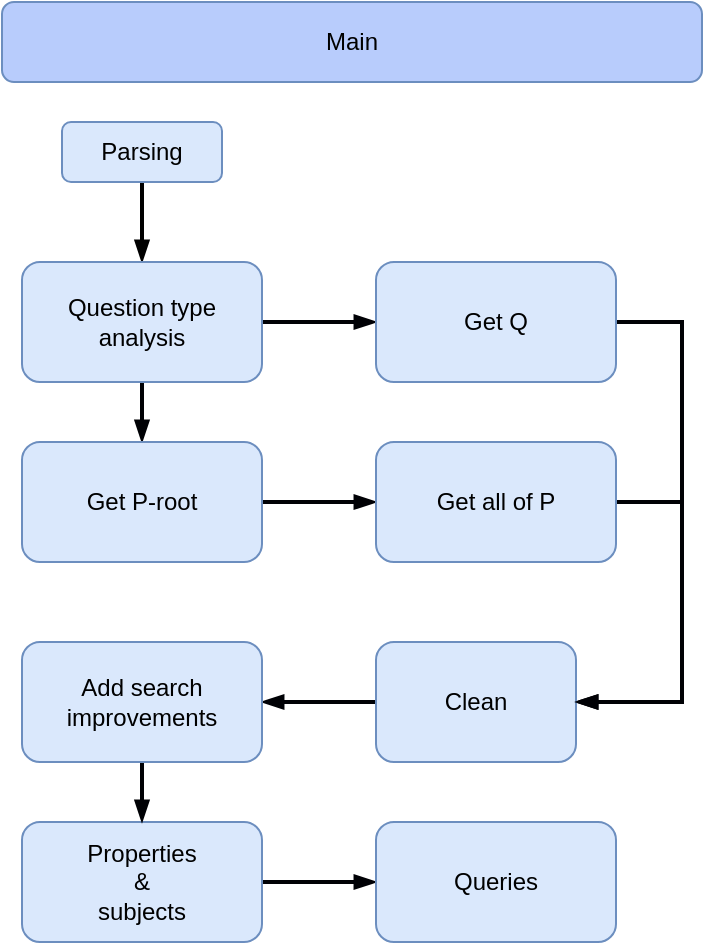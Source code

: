 <mxfile version="14.7.7" type="github">
  <diagram id="fE5wTlSUu_JdZ3P-opOZ" name="Page-1">
    <mxGraphModel dx="1422" dy="806" grid="1" gridSize="10" guides="1" tooltips="1" connect="1" arrows="1" fold="1" page="1" pageScale="1" pageWidth="827" pageHeight="1169" math="0" shadow="0">
      <root>
        <mxCell id="0" />
        <mxCell id="1" parent="0" />
        <mxCell id="chVUcHGoQ3dCGWT0h_-f-1" style="edgeStyle=orthogonalEdgeStyle;rounded=0;orthogonalLoop=1;jettySize=auto;html=1;exitX=0.5;exitY=1;exitDx=0;exitDy=0;entryX=0.5;entryY=0;entryDx=0;entryDy=0;strokeWidth=2;endArrow=blockThin;endFill=1;" edge="1" parent="1" source="chVUcHGoQ3dCGWT0h_-f-2" target="chVUcHGoQ3dCGWT0h_-f-6">
          <mxGeometry relative="1" as="geometry" />
        </mxCell>
        <mxCell id="chVUcHGoQ3dCGWT0h_-f-2" value="Parsing" style="rounded=1;whiteSpace=wrap;html=1;fillColor=#dae8fc;strokeColor=#6c8ebf;" vertex="1" parent="1">
          <mxGeometry x="120" y="220" width="80" height="30" as="geometry" />
        </mxCell>
        <mxCell id="chVUcHGoQ3dCGWT0h_-f-3" value="Main" style="rounded=1;whiteSpace=wrap;html=1;strokeColor=#6c8ebf;fillColor=#B8CCFC;" vertex="1" parent="1">
          <mxGeometry x="90" y="160" width="350" height="40" as="geometry" />
        </mxCell>
        <mxCell id="chVUcHGoQ3dCGWT0h_-f-4" style="edgeStyle=orthogonalEdgeStyle;rounded=0;orthogonalLoop=1;jettySize=auto;html=1;exitX=0.5;exitY=1;exitDx=0;exitDy=0;entryX=0.5;entryY=0;entryDx=0;entryDy=0;strokeColor=#000105;strokeWidth=2;endArrow=blockThin;endFill=1;" edge="1" parent="1" source="chVUcHGoQ3dCGWT0h_-f-6" target="chVUcHGoQ3dCGWT0h_-f-10">
          <mxGeometry relative="1" as="geometry" />
        </mxCell>
        <mxCell id="chVUcHGoQ3dCGWT0h_-f-5" style="edgeStyle=orthogonalEdgeStyle;rounded=0;orthogonalLoop=1;jettySize=auto;html=1;exitX=1;exitY=0.5;exitDx=0;exitDy=0;entryX=0;entryY=0.5;entryDx=0;entryDy=0;strokeColor=#000105;strokeWidth=2;endArrow=blockThin;endFill=1;" edge="1" parent="1" source="chVUcHGoQ3dCGWT0h_-f-6" target="chVUcHGoQ3dCGWT0h_-f-8">
          <mxGeometry relative="1" as="geometry" />
        </mxCell>
        <mxCell id="chVUcHGoQ3dCGWT0h_-f-6" value="Question type analysis" style="rounded=1;whiteSpace=wrap;html=1;fillColor=#dae8fc;strokeColor=#6c8ebf;" vertex="1" parent="1">
          <mxGeometry x="100" y="290" width="120" height="60" as="geometry" />
        </mxCell>
        <mxCell id="chVUcHGoQ3dCGWT0h_-f-7" style="edgeStyle=orthogonalEdgeStyle;rounded=0;orthogonalLoop=1;jettySize=auto;html=1;exitX=1;exitY=0.5;exitDx=0;exitDy=0;entryX=1;entryY=0.5;entryDx=0;entryDy=0;strokeColor=#000105;strokeWidth=2;endArrow=blockThin;endFill=1;" edge="1" parent="1" source="chVUcHGoQ3dCGWT0h_-f-8" target="chVUcHGoQ3dCGWT0h_-f-12">
          <mxGeometry relative="1" as="geometry">
            <Array as="points">
              <mxPoint x="430" y="320" />
              <mxPoint x="430" y="510" />
            </Array>
          </mxGeometry>
        </mxCell>
        <mxCell id="chVUcHGoQ3dCGWT0h_-f-8" value="Get Q" style="rounded=1;whiteSpace=wrap;html=1;fillColor=#dae8fc;strokeColor=#6c8ebf;" vertex="1" parent="1">
          <mxGeometry x="277" y="290" width="120" height="60" as="geometry" />
        </mxCell>
        <mxCell id="chVUcHGoQ3dCGWT0h_-f-9" style="edgeStyle=orthogonalEdgeStyle;rounded=0;orthogonalLoop=1;jettySize=auto;html=1;exitX=1;exitY=0.5;exitDx=0;exitDy=0;entryX=0;entryY=0.5;entryDx=0;entryDy=0;strokeColor=#000105;strokeWidth=2;endArrow=blockThin;endFill=1;" edge="1" parent="1" source="chVUcHGoQ3dCGWT0h_-f-10" target="chVUcHGoQ3dCGWT0h_-f-14">
          <mxGeometry relative="1" as="geometry" />
        </mxCell>
        <mxCell id="chVUcHGoQ3dCGWT0h_-f-10" value="Get P-root" style="rounded=1;whiteSpace=wrap;html=1;fillColor=#dae8fc;strokeColor=#6c8ebf;" vertex="1" parent="1">
          <mxGeometry x="100" y="380" width="120" height="60" as="geometry" />
        </mxCell>
        <mxCell id="chVUcHGoQ3dCGWT0h_-f-11" style="edgeStyle=orthogonalEdgeStyle;rounded=0;orthogonalLoop=1;jettySize=auto;html=1;exitX=0;exitY=0.5;exitDx=0;exitDy=0;entryX=1;entryY=0.5;entryDx=0;entryDy=0;strokeColor=#000105;strokeWidth=2;endArrow=blockThin;endFill=1;" edge="1" parent="1" source="chVUcHGoQ3dCGWT0h_-f-12" target="chVUcHGoQ3dCGWT0h_-f-18">
          <mxGeometry relative="1" as="geometry" />
        </mxCell>
        <mxCell id="chVUcHGoQ3dCGWT0h_-f-12" value="Clean" style="rounded=1;whiteSpace=wrap;html=1;fillColor=#dae8fc;strokeColor=#6c8ebf;" vertex="1" parent="1">
          <mxGeometry x="277" y="480" width="100" height="60" as="geometry" />
        </mxCell>
        <mxCell id="chVUcHGoQ3dCGWT0h_-f-13" style="edgeStyle=orthogonalEdgeStyle;rounded=0;orthogonalLoop=1;jettySize=auto;html=1;exitX=1;exitY=0.5;exitDx=0;exitDy=0;entryX=1;entryY=0.5;entryDx=0;entryDy=0;strokeColor=#000105;strokeWidth=2;endArrow=blockThin;endFill=1;" edge="1" parent="1" source="chVUcHGoQ3dCGWT0h_-f-14" target="chVUcHGoQ3dCGWT0h_-f-12">
          <mxGeometry relative="1" as="geometry">
            <Array as="points">
              <mxPoint x="430" y="410" />
              <mxPoint x="430" y="510" />
            </Array>
          </mxGeometry>
        </mxCell>
        <mxCell id="chVUcHGoQ3dCGWT0h_-f-14" value="Get all of P" style="rounded=1;whiteSpace=wrap;html=1;fillColor=#dae8fc;strokeColor=#6c8ebf;" vertex="1" parent="1">
          <mxGeometry x="277" y="380" width="120" height="60" as="geometry" />
        </mxCell>
        <mxCell id="chVUcHGoQ3dCGWT0h_-f-15" style="edgeStyle=orthogonalEdgeStyle;rounded=0;orthogonalLoop=1;jettySize=auto;html=1;exitX=1;exitY=0.5;exitDx=0;exitDy=0;strokeColor=#000105;strokeWidth=2;endArrow=blockThin;endFill=1;" edge="1" parent="1" source="chVUcHGoQ3dCGWT0h_-f-16" target="chVUcHGoQ3dCGWT0h_-f-19">
          <mxGeometry relative="1" as="geometry">
            <mxPoint x="280" y="600" as="targetPoint" />
          </mxGeometry>
        </mxCell>
        <mxCell id="chVUcHGoQ3dCGWT0h_-f-16" value="Properties &lt;br&gt;&amp;amp; &lt;br&gt;subjects" style="rounded=1;whiteSpace=wrap;html=1;fillColor=#dae8fc;strokeColor=#6c8ebf;" vertex="1" parent="1">
          <mxGeometry x="100" y="570" width="120" height="60" as="geometry" />
        </mxCell>
        <mxCell id="chVUcHGoQ3dCGWT0h_-f-17" style="edgeStyle=orthogonalEdgeStyle;rounded=0;orthogonalLoop=1;jettySize=auto;html=1;exitX=0.5;exitY=1;exitDx=0;exitDy=0;entryX=0.5;entryY=0;entryDx=0;entryDy=0;strokeColor=#000105;strokeWidth=2;endArrow=blockThin;endFill=1;" edge="1" parent="1" source="chVUcHGoQ3dCGWT0h_-f-18" target="chVUcHGoQ3dCGWT0h_-f-16">
          <mxGeometry relative="1" as="geometry" />
        </mxCell>
        <mxCell id="chVUcHGoQ3dCGWT0h_-f-18" value="Add search improvements" style="rounded=1;whiteSpace=wrap;html=1;fillColor=#dae8fc;strokeColor=#6c8ebf;" vertex="1" parent="1">
          <mxGeometry x="100" y="480" width="120" height="60" as="geometry" />
        </mxCell>
        <mxCell id="chVUcHGoQ3dCGWT0h_-f-19" value="Queries" style="rounded=1;whiteSpace=wrap;html=1;fillColor=#dae8fc;strokeColor=#6c8ebf;" vertex="1" parent="1">
          <mxGeometry x="277" y="570" width="120" height="60" as="geometry" />
        </mxCell>
      </root>
    </mxGraphModel>
  </diagram>
</mxfile>

